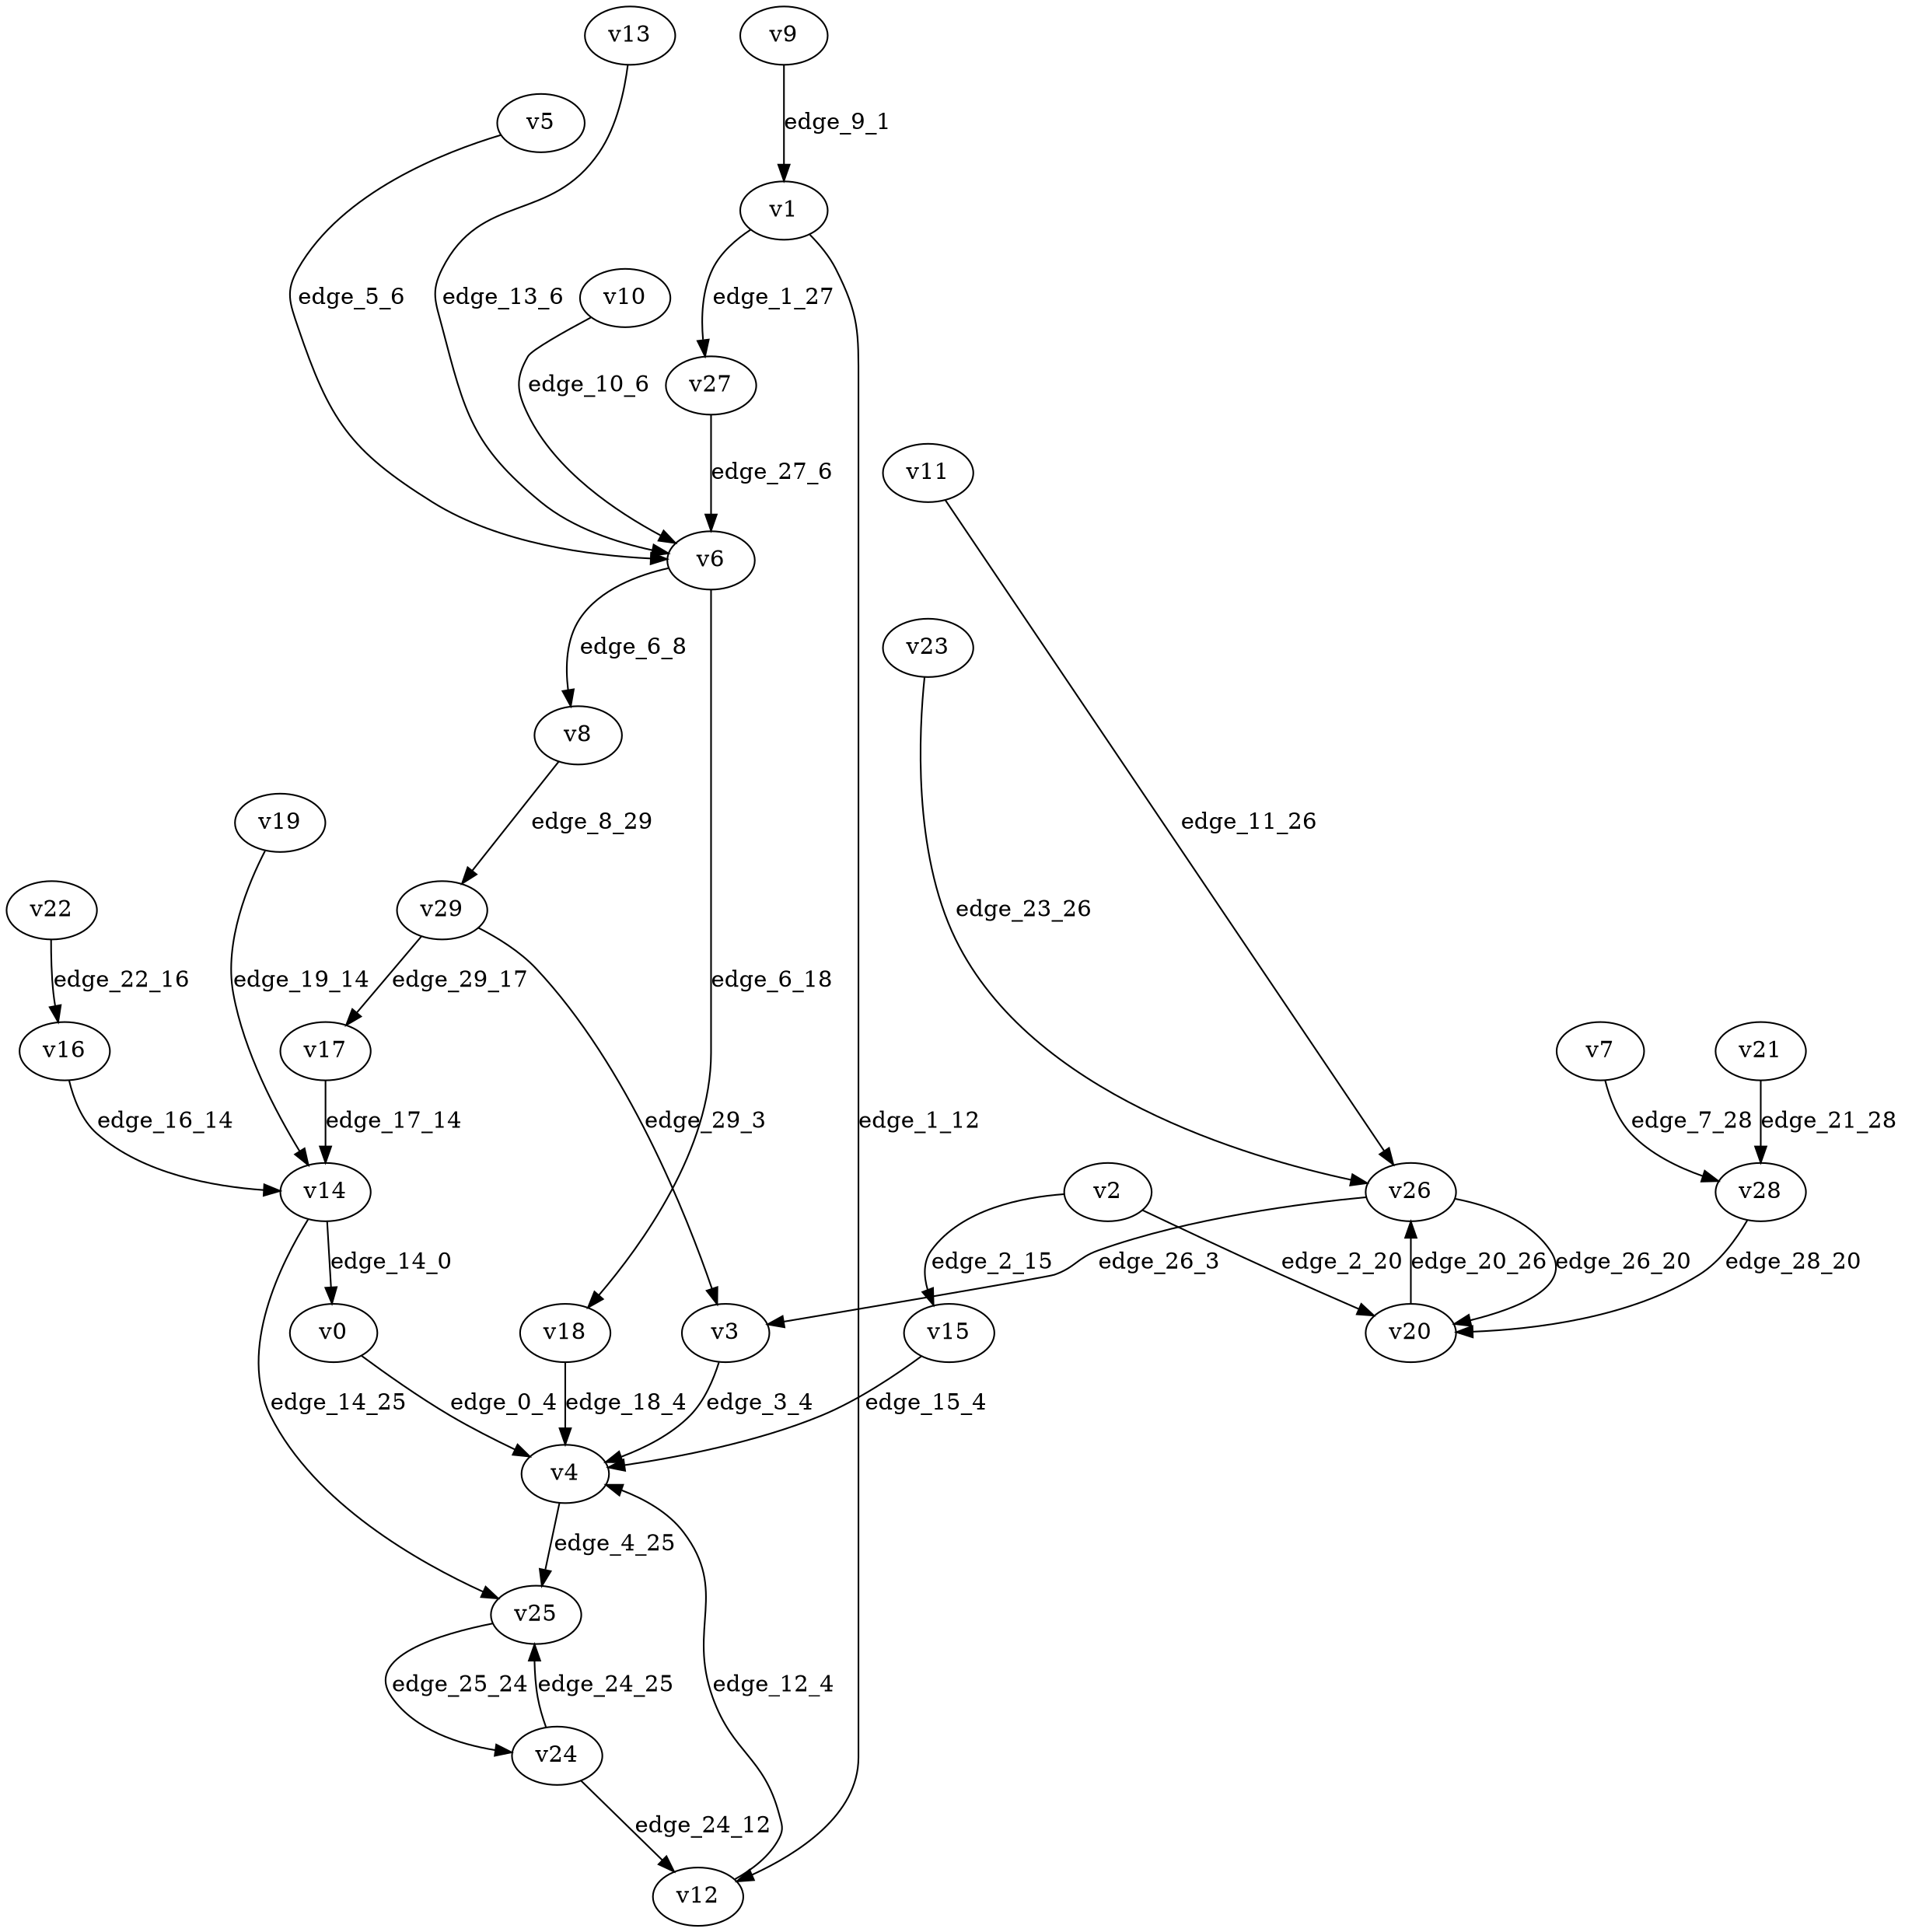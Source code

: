 digraph G {
    // Stochastic discounted game

    v0 [name="v0", player=0];
    v1 [name="v1", player=-1];
    v2 [name="v2", player=-1];
    v3 [name="v3", player=1];
    v4 [name="v4", player=-1];
    v5 [name="v5", player=0];
    v6 [name="v6", player=-1];
    v7 [name="v7", player=1];
    v8 [name="v8", player=0];
    v9 [name="v9", player=0];
    v10 [name="v10", player=0];
    v11 [name="v11", player=1];
    v12 [name="v12", player=0];
    v13 [name="v13", player=0];
    v14 [name="v14", player=-1];
    v15 [name="v15", player=1];
    v16 [name="v16", player=0];
    v17 [name="v17", player=1];
    v18 [name="v18", player=0];
    v19 [name="v19", player=1];
    v20 [name="v20", player=0];
    v21 [name="v21", player=1];
    v22 [name="v22", player=-1];
    v23 [name="v23", player=1];
    v24 [name="v24", player=-1];
    v25 [name="v25", player=1];
    v26 [name="v26", player=-1];
    v27 [name="v27", player=1];
    v28 [name="v28", player=-1];
    v29 [name="v29", player=-1];

    v0 -> v4 [label="edge_0_4", weight=-3.685499, discount=0.254172];
    v1 -> v12 [label="edge_1_12", probability=0.523785];
    v1 -> v27 [label="edge_1_27", probability=0.476215];
    v2 -> v15 [label="edge_2_15", probability=0.397494];
    v2 -> v20 [label="edge_2_20", probability=0.602506];
    v3 -> v4 [label="edge_3_4", weight=3.086077, discount=0.128271];
    v4 -> v25 [label="edge_4_25", probability=1.000000];
    v5 -> v6 [label="edge_5_6", weight=-0.682796, discount=0.402518];
    v6 -> v8 [label="edge_6_8", probability=0.484816];
    v6 -> v18 [label="edge_6_18", probability=0.515184];
    v7 -> v28 [label="edge_7_28", weight=1.060170, discount=0.574322];
    v8 -> v29 [label="edge_8_29", weight=-4.154895, discount=0.775843];
    v9 -> v1 [label="edge_9_1", weight=5.287209, discount=0.469431];
    v10 -> v6 [label="edge_10_6", weight=-3.247450, discount=0.737617];
    v11 -> v26 [label="edge_11_26", weight=-3.004846, discount=0.639054];
    v12 -> v4 [label="edge_12_4", weight=-6.472458, discount=0.339716];
    v13 -> v6 [label="edge_13_6", weight=-6.204978, discount=0.545015];
    v14 -> v0 [label="edge_14_0", probability=0.582366];
    v14 -> v25 [label="edge_14_25", probability=0.417634];
    v15 -> v4 [label="edge_15_4", weight=2.352288, discount=0.183470];
    v16 -> v14 [label="edge_16_14", weight=1.923882, discount=0.545253];
    v17 -> v14 [label="edge_17_14", weight=8.063174, discount=0.622219];
    v18 -> v4 [label="edge_18_4", weight=7.100392, discount=0.604277];
    v19 -> v14 [label="edge_19_14", weight=-0.694420, discount=0.584593];
    v20 -> v26 [label="edge_20_26", weight=3.306440, discount=0.499725];
    v21 -> v28 [label="edge_21_28", weight=5.957365, discount=0.540353];
    v22 -> v16 [label="edge_22_16", probability=1.000000];
    v23 -> v26 [label="edge_23_26", weight=-1.714135, discount=0.623195];
    v24 -> v12 [label="edge_24_12", probability=0.593843];
    v24 -> v25 [label="edge_24_25", probability=0.406157];
    v25 -> v24 [label="edge_25_24", weight=-8.577674, discount=0.786880];
    v26 -> v20 [label="edge_26_20", probability=0.307971];
    v26 -> v3 [label="edge_26_3", probability=0.692029];
    v27 -> v6 [label="edge_27_6", weight=7.059470, discount=0.679801];
    v28 -> v20 [label="edge_28_20", probability=1.000000];
    v29 -> v3 [label="edge_29_3", probability=0.630301];
    v29 -> v17 [label="edge_29_17", probability=0.369699];
}